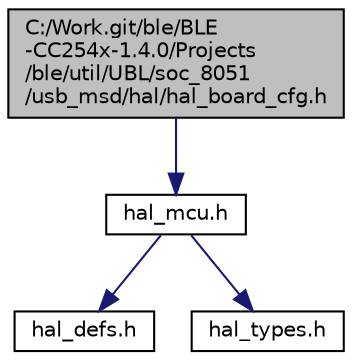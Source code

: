 digraph "C:/Work.git/ble/BLE-CC254x-1.4.0/Projects/ble/util/UBL/soc_8051/usb_msd/hal/hal_board_cfg.h"
{
  edge [fontname="Helvetica",fontsize="10",labelfontname="Helvetica",labelfontsize="10"];
  node [fontname="Helvetica",fontsize="10",shape=record];
  Node1 [label="C:/Work.git/ble/BLE\l-CC254x-1.4.0/Projects\l/ble/util/UBL/soc_8051\l/usb_msd/hal/hal_board_cfg.h",height=0.2,width=0.4,color="black", fillcolor="grey75", style="filled" fontcolor="black"];
  Node1 -> Node2 [color="midnightblue",fontsize="10",style="solid",fontname="Helvetica"];
  Node2 [label="hal_mcu.h",height=0.2,width=0.4,color="black", fillcolor="white", style="filled",URL="$_projects_2ble_2util_2_u_b_l_2soc__8051_2usb__msd_2hal_2hal__mcu_8h.html"];
  Node2 -> Node3 [color="midnightblue",fontsize="10",style="solid",fontname="Helvetica"];
  Node3 [label="hal_defs.h",height=0.2,width=0.4,color="black", fillcolor="white", style="filled",URL="$_projects_2ble_2util_2_u_b_l_2soc__8051_2usb__msd_2hal_2hal__defs_8h.html"];
  Node2 -> Node4 [color="midnightblue",fontsize="10",style="solid",fontname="Helvetica"];
  Node4 [label="hal_types.h",height=0.2,width=0.4,color="black", fillcolor="white", style="filled",URL="$_projects_2ble_2util_2_u_b_l_2soc__8051_2usb__msd_2hal_2hal__types_8h.html"];
}
